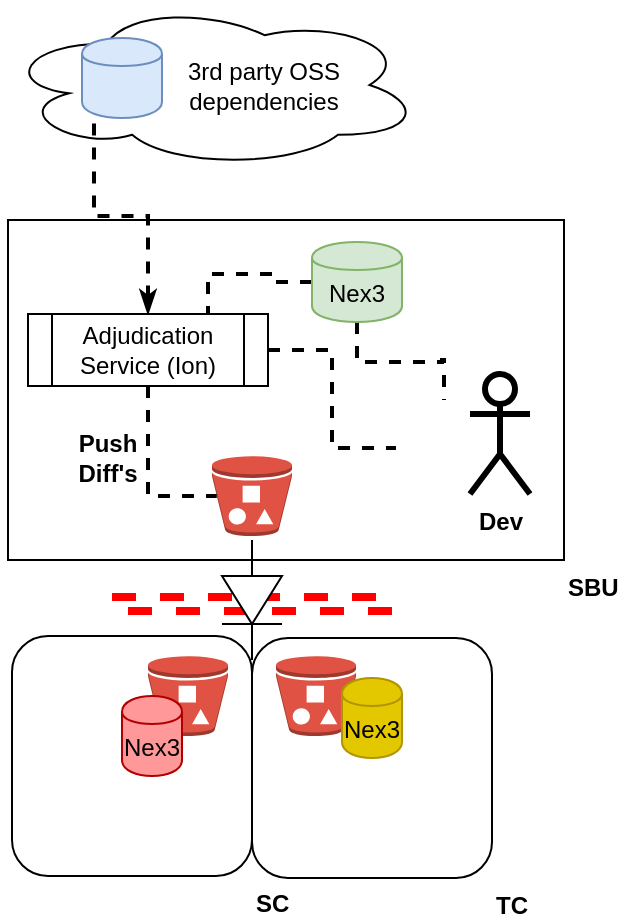 <mxfile version="10.6.7" type="github"><diagram id="he_JCpT1fk1-X57L8b9t" name="Page-1"><mxGraphModel dx="679" dy="710" grid="1" gridSize="10" guides="1" tooltips="1" connect="1" arrows="1" fold="1" page="1" pageScale="1" pageWidth="850" pageHeight="1100" math="0" shadow="0"><root><mxCell id="0"/><mxCell id="1" parent="0"/><mxCell id="P-m3cbdZnFhjo_BpxQi2-11" value="SBU" style="rounded=0;whiteSpace=wrap;html=1;fillColor=none;horizontal=1;labelPosition=right;verticalLabelPosition=bottom;align=left;verticalAlign=top;fontStyle=1" vertex="1" parent="1"><mxGeometry x="113" y="257" width="278" height="170" as="geometry"/></mxCell><mxCell id="P-m3cbdZnFhjo_BpxQi2-18" value="" style="shape=image;html=1;verticalAlign=top;verticalLabelPosition=bottom;labelBackgroundColor=#ffffff;imageAspect=0;aspect=fixed;image=https://cdn2.iconfinder.com/data/icons/atrous/512/command_line_prompt_shell-128.png;fillColor=none;direction=south;rotation=-90;" vertex="1" parent="1"><mxGeometry x="307" y="347" width="48" height="48" as="geometry"/></mxCell><mxCell id="P-m3cbdZnFhjo_BpxQi2-22" value="SC" style="rounded=1;whiteSpace=wrap;html=1;fillColor=none;labelPosition=right;verticalLabelPosition=bottom;align=left;verticalAlign=top;fontStyle=1" vertex="1" parent="1"><mxGeometry x="115" y="465" width="120" height="120" as="geometry"/></mxCell><mxCell id="P-m3cbdZnFhjo_BpxQi2-26" value="&lt;div style=&quot;text-align: right&quot;&gt;TC&lt;/div&gt;" style="rounded=1;whiteSpace=wrap;html=1;fillColor=none;labelPosition=right;verticalLabelPosition=bottom;align=left;verticalAlign=top;fontStyle=1" vertex="1" parent="1"><mxGeometry x="235" y="466" width="120" height="120" as="geometry"/></mxCell><mxCell id="P-m3cbdZnFhjo_BpxQi2-7" value="" style="shape=link;html=1;fillColor=#a20025;strokeColor=#FF0000;strokeWidth=4;dashed=1;" edge="1" parent="1"><mxGeometry width="50" height="50" relative="1" as="geometry"><mxPoint x="165" y="449" as="sourcePoint"/><mxPoint x="305" y="449" as="targetPoint"/><Array as="points"><mxPoint x="235" y="449"/></Array></mxGeometry></mxCell><mxCell id="P-m3cbdZnFhjo_BpxQi2-5" value="" style="pointerEvents=1;fillColor=#000000;verticalLabelPosition=bottom;shadow=0;dashed=0;align=center;fillColor=#ffffff;html=1;verticalAlign=top;strokeWidth=1;shape=mxgraph.electrical.diodes.diode;rotation=90;" vertex="1" parent="1"><mxGeometry x="205" y="432" width="60" height="30" as="geometry"/></mxCell><mxCell id="P-m3cbdZnFhjo_BpxQi2-1" value="" style="ellipse;shape=cloud;whiteSpace=wrap;html=1;" vertex="1" parent="1"><mxGeometry x="110" y="148" width="210" height="83" as="geometry"/></mxCell><mxCell id="P-m3cbdZnFhjo_BpxQi2-4" value="" style="outlineConnect=0;dashed=0;verticalLabelPosition=bottom;verticalAlign=top;align=center;html=1;shape=mxgraph.aws3.bucket_with_objects;fillColor=#E05243;gradientColor=none;" vertex="1" parent="1"><mxGeometry x="215" y="375" width="40" height="40" as="geometry"/></mxCell><mxCell id="P-m3cbdZnFhjo_BpxQi2-6" value="" style="outlineConnect=0;dashed=0;verticalLabelPosition=bottom;verticalAlign=top;align=center;html=1;shape=mxgraph.aws3.bucket_with_objects;fillColor=#E05243;gradientColor=none;" vertex="1" parent="1"><mxGeometry x="183" y="475" width="40" height="40" as="geometry"/></mxCell><mxCell id="P-m3cbdZnFhjo_BpxQi2-37" style="edgeStyle=orthogonalEdgeStyle;rounded=0;orthogonalLoop=1;jettySize=auto;html=1;entryX=0.15;entryY=0.95;entryDx=0;entryDy=0;entryPerimeter=0;dashed=1;startArrow=classicThin;startFill=1;endArrow=none;endFill=0;strokeColor=#000000;strokeWidth=2;" edge="1" parent="1" source="P-m3cbdZnFhjo_BpxQi2-8" target="P-m3cbdZnFhjo_BpxQi2-36"><mxGeometry relative="1" as="geometry"/></mxCell><mxCell id="P-m3cbdZnFhjo_BpxQi2-45" style="edgeStyle=orthogonalEdgeStyle;rounded=0;orthogonalLoop=1;jettySize=auto;html=1;entryX=0;entryY=0.5;entryDx=0;entryDy=0;dashed=1;startArrow=none;startFill=0;endArrow=none;endFill=0;strokeColor=#000000;strokeWidth=2;" edge="1" parent="1" source="P-m3cbdZnFhjo_BpxQi2-8" target="P-m3cbdZnFhjo_BpxQi2-18"><mxGeometry relative="1" as="geometry"/></mxCell><mxCell id="P-m3cbdZnFhjo_BpxQi2-46" style="edgeStyle=orthogonalEdgeStyle;rounded=0;orthogonalLoop=1;jettySize=auto;html=1;entryX=0.06;entryY=0.5;entryDx=0;entryDy=0;entryPerimeter=0;dashed=1;startArrow=none;startFill=0;endArrow=none;endFill=0;strokeColor=#000000;strokeWidth=2;" edge="1" parent="1" source="P-m3cbdZnFhjo_BpxQi2-8" target="P-m3cbdZnFhjo_BpxQi2-4"><mxGeometry relative="1" as="geometry"><Array as="points"><mxPoint x="183" y="395"/></Array></mxGeometry></mxCell><mxCell id="P-m3cbdZnFhjo_BpxQi2-8" value="Adjudication Service (Ion)" style="shape=process;whiteSpace=wrap;html=1;backgroundOutline=1;" vertex="1" parent="1"><mxGeometry x="123" y="304" width="120" height="36" as="geometry"/></mxCell><mxCell id="P-m3cbdZnFhjo_BpxQi2-19" value="" style="outlineConnect=0;dashed=0;verticalLabelPosition=bottom;verticalAlign=top;align=center;html=1;shape=mxgraph.aws3.bucket_with_objects;fillColor=#E05243;gradientColor=none;" vertex="1" parent="1"><mxGeometry x="247" y="475" width="40" height="40" as="geometry"/></mxCell><mxCell id="P-m3cbdZnFhjo_BpxQi2-13" value="Dev&lt;br&gt;" style="shape=umlActor;verticalLabelPosition=bottom;labelBackgroundColor=#ffffff;verticalAlign=top;html=1;outlineConnect=0;strokeWidth=3;fontStyle=1" vertex="1" parent="1"><mxGeometry x="344" y="334" width="30" height="60" as="geometry"/></mxCell><mxCell id="P-m3cbdZnFhjo_BpxQi2-36" value="" style="shape=cylinder;whiteSpace=wrap;html=1;boundedLbl=1;backgroundOutline=1;fillColor=#dae8fc;strokeColor=#6c8ebf;" vertex="1" parent="1"><mxGeometry x="150" y="166" width="40" height="40" as="geometry"/></mxCell><mxCell id="P-m3cbdZnFhjo_BpxQi2-39" value="3rd party OSS dependencies" style="text;html=1;strokeColor=none;fillColor=none;align=center;verticalAlign=middle;whiteSpace=wrap;rounded=0;" vertex="1" parent="1"><mxGeometry x="191" y="179.5" width="100" height="20" as="geometry"/></mxCell><mxCell id="P-m3cbdZnFhjo_BpxQi2-40" value="&lt;font color=&quot;#000000&quot;&gt;Nex3&lt;/font&gt;" style="shape=cylinder;whiteSpace=wrap;html=1;boundedLbl=1;backgroundOutline=1;fillColor=#FF9999;strokeColor=#B20000;fontColor=#ffffff;" vertex="1" parent="1"><mxGeometry x="170" y="495" width="30" height="40" as="geometry"/></mxCell><mxCell id="P-m3cbdZnFhjo_BpxQi2-41" value="&lt;font color=&quot;#000000&quot;&gt;Nex3&lt;/font&gt;" style="shape=cylinder;whiteSpace=wrap;html=1;boundedLbl=1;backgroundOutline=1;fillColor=#e3c800;strokeColor=#B09500;fontColor=#ffffff;" vertex="1" parent="1"><mxGeometry x="280" y="486" width="30" height="40" as="geometry"/></mxCell><mxCell id="P-m3cbdZnFhjo_BpxQi2-43" style="edgeStyle=orthogonalEdgeStyle;rounded=0;orthogonalLoop=1;jettySize=auto;html=1;entryX=0.75;entryY=0;entryDx=0;entryDy=0;dashed=1;startArrow=none;startFill=0;endArrow=none;endFill=0;strokeColor=#000000;strokeWidth=2;" edge="1" parent="1" source="Ma13fL0P6aowLb3qHOKL-2" target="P-m3cbdZnFhjo_BpxQi2-8"><mxGeometry relative="1" as="geometry"/></mxCell><mxCell id="P-m3cbdZnFhjo_BpxQi2-44" style="edgeStyle=orthogonalEdgeStyle;rounded=0;orthogonalLoop=1;jettySize=auto;html=1;dashed=1;startArrow=none;startFill=0;endArrow=none;endFill=0;strokeColor=#000000;strokeWidth=2;" edge="1" parent="1" source="Ma13fL0P6aowLb3qHOKL-2" target="P-m3cbdZnFhjo_BpxQi2-18"><mxGeometry relative="1" as="geometry"/></mxCell><mxCell id="Ma13fL0P6aowLb3qHOKL-2" value="Nex3" style="shape=cylinder;whiteSpace=wrap;html=1;boundedLbl=1;backgroundOutline=1;fillColor=#d5e8d4;strokeColor=#82b366;" parent="1" vertex="1"><mxGeometry x="265" y="268" width="45" height="40" as="geometry"/></mxCell><mxCell id="P-m3cbdZnFhjo_BpxQi2-47" value="Push Diff's" style="text;html=1;strokeColor=none;fillColor=none;align=center;verticalAlign=middle;whiteSpace=wrap;rounded=0;fontStyle=1" vertex="1" parent="1"><mxGeometry x="143" y="366" width="40" height="20" as="geometry"/></mxCell></root></mxGraphModel></diagram></mxfile>